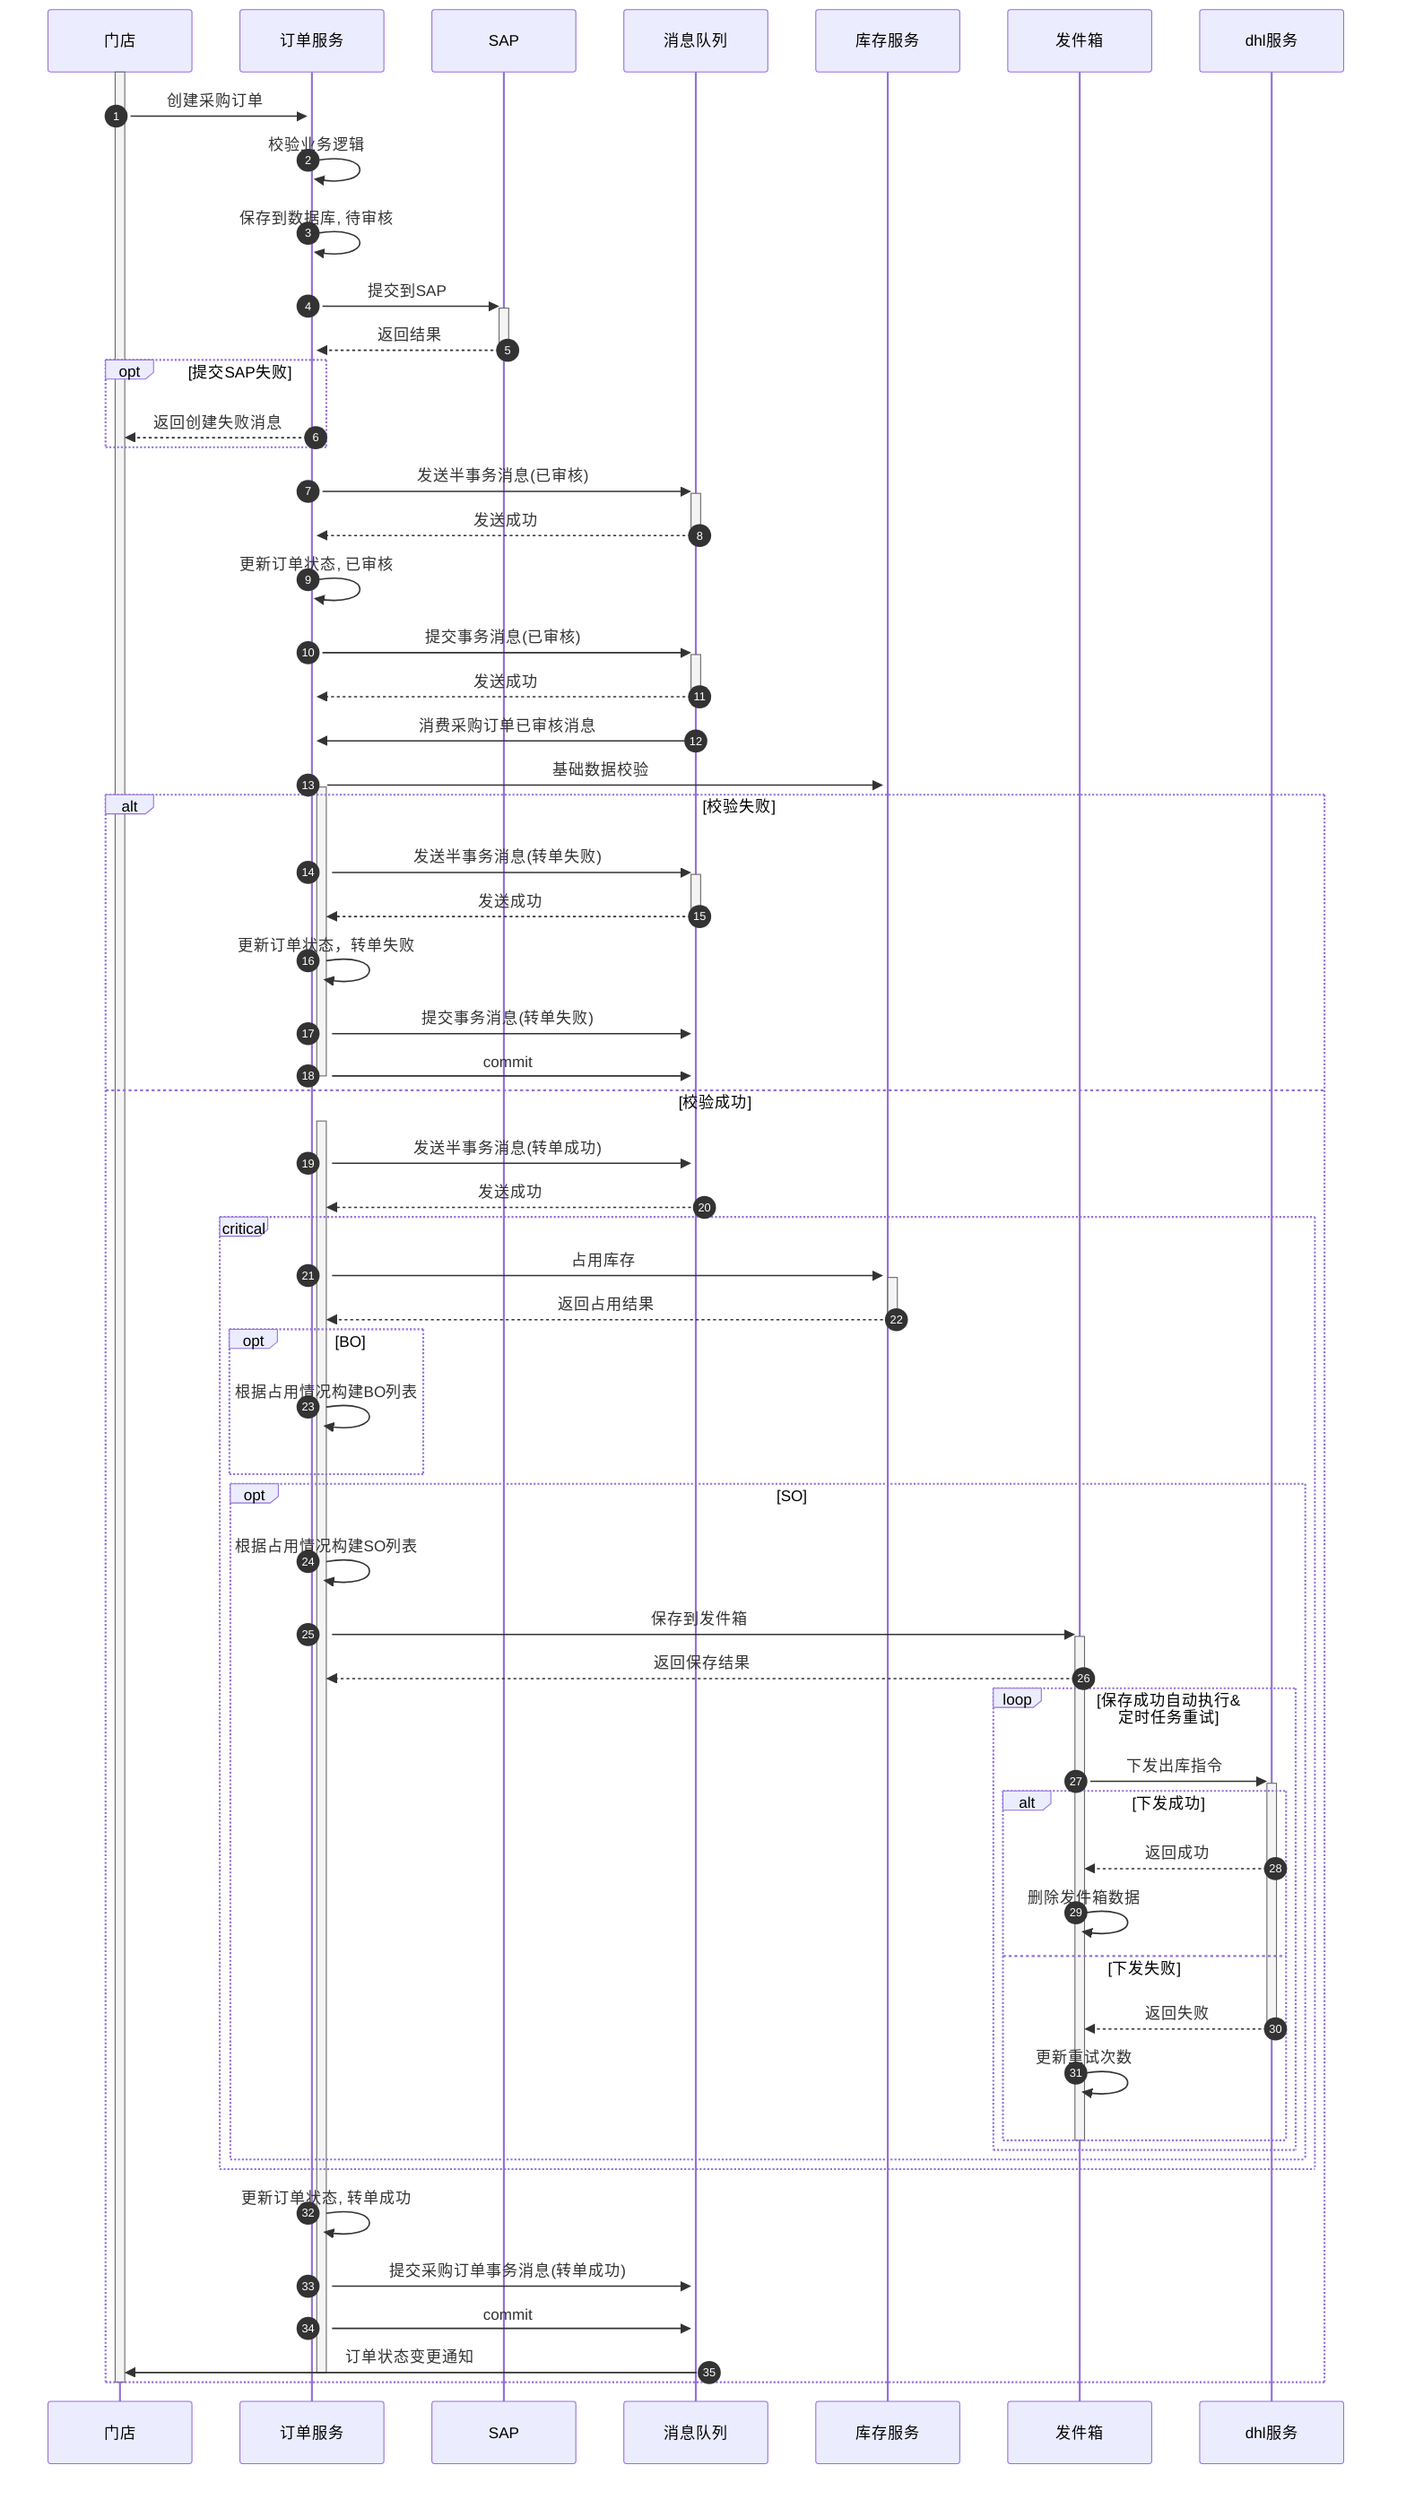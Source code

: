sequenceDiagram
    autonumber
    participant a1 as 门店
    participant a2 as 订单服务
    participant a3 as SAP
    participant a4 as 消息队列
    participant a5 as 库存服务
    participant a6 as 发件箱
    participant a7 as dhl服务
    activate a1
    a1 ->>+ a2: 创建采购订单
    a2 ->> a2: 校验业务逻辑
    a2 ->> a2: 保存到数据库, 待审核
    a2 ->>+ a3: 提交到SAP
    a3 -->>- a2: 返回结果

    opt 提交SAP失败
        a2 -->> a1: 返回创建失败消息
    end

    a2 ->>+ a4: 发送半事务消息(已审核)
    a4 -->>- a2: 发送成功
    a2 ->> a2: 更新订单状态, 已审核
    a2 ->>+ a4: 提交事务消息(已审核)
    a4 -->>- a2: 发送成功
    a4 ->>+ a2: 消费采购订单已审核消息
    a2 ->>+ a5: 基础数据校验
    activate a2
    alt 校验失败
        a2 ->>+ a4: 发送半事务消息(转单失败)
        a4 -->>- a2: 发送成功
        a2 ->> a2: 更新订单状态，转单失败
        a2 ->>+ a4: 提交事务消息(转单失败)
        a2 ->> a4: commit
        deactivate a2

    else 校验成功
        activate a2
        a2 ->>+ a4: 发送半事务消息(转单成功)
        a4 -->> a2: 发送成功
        critical
            a2 ->>+ a5: 占用库存
            a5 -->>- a2: 返回占用结果
            opt BO
                a2 ->> a2: 根据占用情况构建BO列表
            end
            opt SO
                a2 ->> a2: 根据占用情况构建SO列表
                a2 ->> + a6: 保存到发件箱
                a6 -->> - a2: 返回保存结果
                activate a6
                loop 保存成功自动执行&<br/>定时任务重试
                    a6 ->> + a7: 下发出库指令
                    alt 下发成功
                        a7 -->> a6: 返回成功
                        a6 ->> a6: 删除发件箱数据

                    else 下发失败
                        a7 -->> - a6: 返回失败
                        a6 ->> a6: 更新重试次数
                    end
                    deactivate a6
                end
            end
        end
        a2 ->> a2: 更新订单状态, 转单成功
        a2 ->> a4: 提交采购订单事务消息(转单成功)
        a2 ->>+ a4: commit
        a4 ->> a1: 订单状态变更通知
        deactivate a2
    end
    deactivate a1